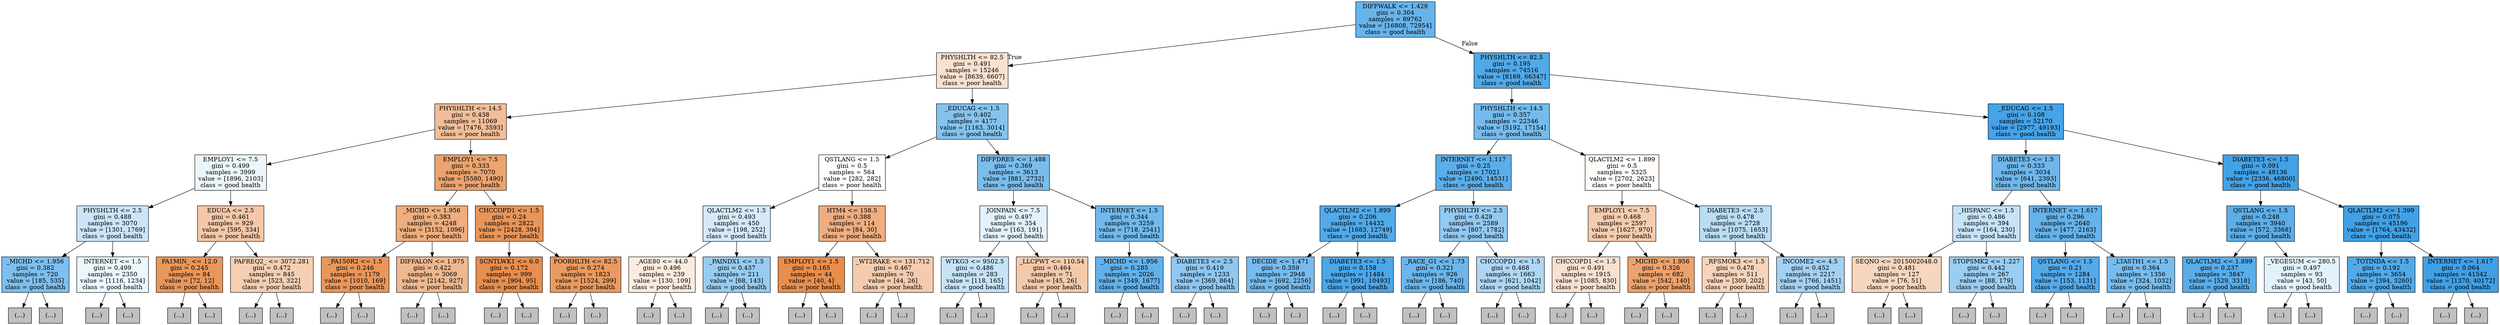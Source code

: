 digraph Tree {
node [shape=box, style="filled", color="black"] ;
0 [label="DIFFWALK <= 1.429\ngini = 0.304\nsamples = 89762\nvalue = [16808, 72954]\nclass = good health", fillcolor="#67b4eb"] ;
1 [label="PHYSHLTH <= 82.5\ngini = 0.491\nsamples = 15246\nvalue = [8639, 6607]\nclass = poor health", fillcolor="#f9e1d0"] ;
0 -> 1 [labeldistance=2.5, labelangle=45, headlabel="True"] ;
2 [label="PHYSHLTH <= 14.5\ngini = 0.438\nsamples = 11069\nvalue = [7476, 3593]\nclass = poor health", fillcolor="#f1be98"] ;
1 -> 2 ;
3 [label="EMPLOY1 <= 7.5\ngini = 0.499\nsamples = 3999\nvalue = [1896, 2103]\nclass = good health", fillcolor="#ecf5fc"] ;
2 -> 3 ;
4 [label="PHYSHLTH <= 2.5\ngini = 0.488\nsamples = 3070\nvalue = [1301, 1769]\nclass = good health", fillcolor="#cbe5f8"] ;
3 -> 4 ;
5 [label="_MICHD <= 1.956\ngini = 0.382\nsamples = 720\nvalue = [185, 535]\nclass = good health", fillcolor="#7dbfee"] ;
4 -> 5 ;
6 [label="(...)", fillcolor="#C0C0C0"] ;
5 -> 6 ;
45 [label="(...)", fillcolor="#C0C0C0"] ;
5 -> 45 ;
216 [label="INTERNET <= 1.5\ngini = 0.499\nsamples = 2350\nvalue = [1116, 1234]\nclass = good health", fillcolor="#ecf6fd"] ;
4 -> 216 ;
217 [label="(...)", fillcolor="#C0C0C0"] ;
216 -> 217 ;
698 [label="(...)", fillcolor="#C0C0C0"] ;
216 -> 698 ;
991 [label="EDUCA <= 2.5\ngini = 0.461\nsamples = 929\nvalue = [595, 334]\nclass = poor health", fillcolor="#f4c8a8"] ;
3 -> 991 ;
992 [label="PA1MIN_ <= 12.0\ngini = 0.245\nsamples = 84\nvalue = [72, 12]\nclass = poor health", fillcolor="#e9965a"] ;
991 -> 992 ;
993 [label="(...)", fillcolor="#C0C0C0"] ;
992 -> 993 ;
996 [label="(...)", fillcolor="#C0C0C0"] ;
992 -> 996 ;
1017 [label="PAFREQ2_ <= 3072.281\ngini = 0.472\nsamples = 845\nvalue = [523, 322]\nclass = poor health", fillcolor="#f5cfb3"] ;
991 -> 1017 ;
1018 [label="(...)", fillcolor="#C0C0C0"] ;
1017 -> 1018 ;
1057 [label="(...)", fillcolor="#C0C0C0"] ;
1017 -> 1057 ;
1286 [label="EMPLOY1 <= 7.5\ngini = 0.333\nsamples = 7070\nvalue = [5580, 1490]\nclass = poor health", fillcolor="#eca36e"] ;
2 -> 1286 ;
1287 [label="_MICHD <= 1.956\ngini = 0.383\nsamples = 4248\nvalue = [3152, 1096]\nclass = poor health", fillcolor="#eead7e"] ;
1286 -> 1287 ;
1288 [label="_PA150R2 <= 1.5\ngini = 0.246\nsamples = 1179\nvalue = [1010, 169]\nclass = poor health", fillcolor="#e9965a"] ;
1287 -> 1288 ;
1289 [label="(...)", fillcolor="#C0C0C0"] ;
1288 -> 1289 ;
1378 [label="(...)", fillcolor="#C0C0C0"] ;
1288 -> 1378 ;
1557 [label="DIFFALON <= 1.975\ngini = 0.422\nsamples = 3069\nvalue = [2142, 927]\nclass = poor health", fillcolor="#f0b88f"] ;
1287 -> 1557 ;
1558 [label="(...)", fillcolor="#C0C0C0"] ;
1557 -> 1558 ;
1851 [label="(...)", fillcolor="#C0C0C0"] ;
1557 -> 1851 ;
2472 [label="CHCCOPD1 <= 1.5\ngini = 0.24\nsamples = 2822\nvalue = [2428, 394]\nclass = poor health", fillcolor="#e99559"] ;
1286 -> 2472 ;
2473 [label="SCNTLWK1 <= 6.0\ngini = 0.172\nsamples = 999\nvalue = [904, 95]\nclass = poor health", fillcolor="#e88e4e"] ;
2472 -> 2473 ;
2474 [label="(...)", fillcolor="#C0C0C0"] ;
2473 -> 2474 ;
2475 [label="(...)", fillcolor="#C0C0C0"] ;
2473 -> 2475 ;
2648 [label="POORHLTH <= 82.5\ngini = 0.274\nsamples = 1823\nvalue = [1524, 299]\nclass = poor health", fillcolor="#ea9a60"] ;
2472 -> 2648 ;
2649 [label="(...)", fillcolor="#C0C0C0"] ;
2648 -> 2649 ;
3000 [label="(...)", fillcolor="#C0C0C0"] ;
2648 -> 3000 ;
3085 [label="_EDUCAG <= 1.5\ngini = 0.402\nsamples = 4177\nvalue = [1163, 3014]\nclass = good health", fillcolor="#85c3ef"] ;
1 -> 3085 ;
3086 [label="QSTLANG <= 1.5\ngini = 0.5\nsamples = 564\nvalue = [282, 282]\nclass = poor health", fillcolor="#ffffff"] ;
3085 -> 3086 ;
3087 [label="QLACTLM2 <= 1.5\ngini = 0.493\nsamples = 450\nvalue = [198, 252]\nclass = good health", fillcolor="#d5eaf9"] ;
3086 -> 3087 ;
3088 [label="_AGE80 <= 44.0\ngini = 0.496\nsamples = 239\nvalue = [130, 109]\nclass = poor health", fillcolor="#fbebdf"] ;
3087 -> 3088 ;
3089 [label="(...)", fillcolor="#C0C0C0"] ;
3088 -> 3089 ;
3092 [label="(...)", fillcolor="#C0C0C0"] ;
3088 -> 3092 ;
3161 [label="_PAINDX1 <= 1.5\ngini = 0.437\nsamples = 211\nvalue = [68, 143]\nclass = good health", fillcolor="#97ccf1"] ;
3087 -> 3161 ;
3162 [label="(...)", fillcolor="#C0C0C0"] ;
3161 -> 3162 ;
3175 [label="(...)", fillcolor="#C0C0C0"] ;
3161 -> 3175 ;
3234 [label="HTM4 <= 158.5\ngini = 0.388\nsamples = 114\nvalue = [84, 30]\nclass = poor health", fillcolor="#eeae80"] ;
3086 -> 3234 ;
3235 [label="EMPLOY1 <= 1.5\ngini = 0.165\nsamples = 44\nvalue = [40, 4]\nclass = poor health", fillcolor="#e88e4d"] ;
3234 -> 3235 ;
3236 [label="(...)", fillcolor="#C0C0C0"] ;
3235 -> 3236 ;
3239 [label="(...)", fillcolor="#C0C0C0"] ;
3235 -> 3239 ;
3246 [label="_WT2RAKE <= 131.712\ngini = 0.467\nsamples = 70\nvalue = [44, 26]\nclass = poor health", fillcolor="#f4cbae"] ;
3234 -> 3246 ;
3247 [label="(...)", fillcolor="#C0C0C0"] ;
3246 -> 3247 ;
3256 [label="(...)", fillcolor="#C0C0C0"] ;
3246 -> 3256 ;
3271 [label="DIFFDRES <= 1.488\ngini = 0.369\nsamples = 3613\nvalue = [881, 2732]\nclass = good health", fillcolor="#79bded"] ;
3085 -> 3271 ;
3272 [label="JOINPAIN <= 7.5\ngini = 0.497\nsamples = 354\nvalue = [163, 191]\nclass = good health", fillcolor="#e2f1fb"] ;
3271 -> 3272 ;
3273 [label="WTKG3 <= 9502.5\ngini = 0.486\nsamples = 283\nvalue = [118, 165]\nclass = good health", fillcolor="#c7e3f8"] ;
3272 -> 3273 ;
3274 [label="(...)", fillcolor="#C0C0C0"] ;
3273 -> 3274 ;
3333 [label="(...)", fillcolor="#C0C0C0"] ;
3273 -> 3333 ;
3360 [label="_LLCPWT <= 110.54\ngini = 0.464\nsamples = 71\nvalue = [45, 26]\nclass = poor health", fillcolor="#f4caab"] ;
3272 -> 3360 ;
3361 [label="(...)", fillcolor="#C0C0C0"] ;
3360 -> 3361 ;
3370 [label="(...)", fillcolor="#C0C0C0"] ;
3360 -> 3370 ;
3379 [label="INTERNET <= 1.5\ngini = 0.344\nsamples = 3259\nvalue = [718, 2541]\nclass = good health", fillcolor="#71b9ec"] ;
3271 -> 3379 ;
3380 [label="_MICHD <= 1.956\ngini = 0.285\nsamples = 2026\nvalue = [349, 1677]\nclass = good health", fillcolor="#62b1ea"] ;
3379 -> 3380 ;
3381 [label="(...)", fillcolor="#C0C0C0"] ;
3380 -> 3381 ;
3464 [label="(...)", fillcolor="#C0C0C0"] ;
3380 -> 3464 ;
3859 [label="DIABETE3 <= 2.5\ngini = 0.419\nsamples = 1233\nvalue = [369, 864]\nclass = good health", fillcolor="#8ec7f0"] ;
3379 -> 3859 ;
3860 [label="(...)", fillcolor="#C0C0C0"] ;
3859 -> 3860 ;
3969 [label="(...)", fillcolor="#C0C0C0"] ;
3859 -> 3969 ;
4242 [label="PHYSHLTH <= 82.5\ngini = 0.195\nsamples = 74516\nvalue = [8169, 66347]\nclass = good health", fillcolor="#51a9e8"] ;
0 -> 4242 [labeldistance=2.5, labelangle=-45, headlabel="False"] ;
4243 [label="PHYSHLTH <= 14.5\ngini = 0.357\nsamples = 22346\nvalue = [5192, 17154]\nclass = good health", fillcolor="#75bbed"] ;
4242 -> 4243 ;
4244 [label="INTERNET <= 1.117\ngini = 0.25\nsamples = 17021\nvalue = [2490, 14531]\nclass = good health", fillcolor="#5baee9"] ;
4243 -> 4244 ;
4245 [label="QLACTLM2 <= 1.899\ngini = 0.206\nsamples = 14432\nvalue = [1683, 12749]\nclass = good health", fillcolor="#53aae8"] ;
4244 -> 4245 ;
4246 [label="DECIDE <= 1.471\ngini = 0.359\nsamples = 2948\nvalue = [692, 2256]\nclass = good health", fillcolor="#76bbed"] ;
4245 -> 4246 ;
4247 [label="(...)", fillcolor="#C0C0C0"] ;
4246 -> 4247 ;
4442 [label="(...)", fillcolor="#C0C0C0"] ;
4246 -> 4442 ;
4993 [label="DIABETE3 <= 1.5\ngini = 0.158\nsamples = 11484\nvalue = [991, 10493]\nclass = good health", fillcolor="#4ca6e7"] ;
4245 -> 4993 ;
4994 [label="(...)", fillcolor="#C0C0C0"] ;
4993 -> 4994 ;
5243 [label="(...)", fillcolor="#C0C0C0"] ;
4993 -> 5243 ;
6644 [label="PHYSHLTH <= 2.5\ngini = 0.429\nsamples = 2589\nvalue = [807, 1782]\nclass = good health", fillcolor="#93c9f1"] ;
4244 -> 6644 ;
6645 [label="_RACE_G1 <= 1.73\ngini = 0.321\nsamples = 926\nvalue = [186, 740]\nclass = good health", fillcolor="#6bb6ec"] ;
6644 -> 6645 ;
6646 [label="(...)", fillcolor="#C0C0C0"] ;
6645 -> 6646 ;
6807 [label="(...)", fillcolor="#C0C0C0"] ;
6645 -> 6807 ;
6896 [label="CHCCOPD1 <= 1.5\ngini = 0.468\nsamples = 1663\nvalue = [621, 1042]\nclass = good health", fillcolor="#afd7f4"] ;
6644 -> 6896 ;
6897 [label="(...)", fillcolor="#C0C0C0"] ;
6896 -> 6897 ;
6966 [label="(...)", fillcolor="#C0C0C0"] ;
6896 -> 6966 ;
7427 [label="QLACTLM2 <= 1.899\ngini = 0.5\nsamples = 5325\nvalue = [2702, 2623]\nclass = poor health", fillcolor="#fefbf9"] ;
4243 -> 7427 ;
7428 [label="EMPLOY1 <= 7.5\ngini = 0.468\nsamples = 2597\nvalue = [1627, 970]\nclass = poor health", fillcolor="#f5ccaf"] ;
7427 -> 7428 ;
7429 [label="CHCCOPD1 <= 1.5\ngini = 0.491\nsamples = 1915\nvalue = [1085, 830]\nclass = poor health", fillcolor="#f9e1d0"] ;
7428 -> 7429 ;
7430 [label="(...)", fillcolor="#C0C0C0"] ;
7429 -> 7430 ;
7517 [label="(...)", fillcolor="#C0C0C0"] ;
7429 -> 7517 ;
8046 [label="_MICHD <= 1.956\ngini = 0.326\nsamples = 682\nvalue = [542, 140]\nclass = poor health", fillcolor="#eca26c"] ;
7428 -> 8046 ;
8047 [label="(...)", fillcolor="#C0C0C0"] ;
8046 -> 8047 ;
8066 [label="(...)", fillcolor="#C0C0C0"] ;
8046 -> 8066 ;
8227 [label="DIABETE3 <= 2.5\ngini = 0.478\nsamples = 2728\nvalue = [1075, 1653]\nclass = good health", fillcolor="#baddf6"] ;
7427 -> 8227 ;
8228 [label="_RFSMOK3 <= 1.5\ngini = 0.478\nsamples = 511\nvalue = [309, 202]\nclass = poor health", fillcolor="#f6d3ba"] ;
8227 -> 8228 ;
8229 [label="(...)", fillcolor="#C0C0C0"] ;
8228 -> 8229 ;
8376 [label="(...)", fillcolor="#C0C0C0"] ;
8228 -> 8376 ;
8391 [label="INCOME2 <= 4.5\ngini = 0.452\nsamples = 2217\nvalue = [766, 1451]\nclass = good health", fillcolor="#a2d1f3"] ;
8227 -> 8391 ;
8392 [label="(...)", fillcolor="#C0C0C0"] ;
8391 -> 8392 ;
8587 [label="(...)", fillcolor="#C0C0C0"] ;
8391 -> 8587 ;
9060 [label="_EDUCAG <= 1.5\ngini = 0.108\nsamples = 52170\nvalue = [2977, 49193]\nclass = good health", fillcolor="#45a3e7"] ;
4242 -> 9060 ;
9061 [label="DIABETE3 <= 1.5\ngini = 0.333\nsamples = 3034\nvalue = [641, 2393]\nclass = good health", fillcolor="#6eb7ec"] ;
9060 -> 9061 ;
9062 [label="_HISPANC <= 1.5\ngini = 0.486\nsamples = 394\nvalue = [164, 230]\nclass = good health", fillcolor="#c6e3f8"] ;
9061 -> 9062 ;
9063 [label="SEQNO <= 2015002048.0\ngini = 0.481\nsamples = 127\nvalue = [76, 51]\nclass = poor health", fillcolor="#f6d6be"] ;
9062 -> 9063 ;
9064 [label="(...)", fillcolor="#C0C0C0"] ;
9063 -> 9064 ;
9073 [label="(...)", fillcolor="#C0C0C0"] ;
9063 -> 9073 ;
9102 [label="STOPSMK2 <= 1.227\ngini = 0.442\nsamples = 267\nvalue = [88, 179]\nclass = good health", fillcolor="#9acdf2"] ;
9062 -> 9102 ;
9103 [label="(...)", fillcolor="#C0C0C0"] ;
9102 -> 9103 ;
9112 [label="(...)", fillcolor="#C0C0C0"] ;
9102 -> 9112 ;
9181 [label="INTERNET <= 1.617\ngini = 0.296\nsamples = 2640\nvalue = [477, 2163]\nclass = good health", fillcolor="#65b3eb"] ;
9061 -> 9181 ;
9182 [label="QSTLANG <= 1.5\ngini = 0.21\nsamples = 1284\nvalue = [153, 1131]\nclass = good health", fillcolor="#54aae9"] ;
9181 -> 9182 ;
9183 [label="(...)", fillcolor="#C0C0C0"] ;
9182 -> 9183 ;
9332 [label="(...)", fillcolor="#C0C0C0"] ;
9182 -> 9332 ;
9435 [label="_LTASTH1 <= 1.5\ngini = 0.364\nsamples = 1356\nvalue = [324, 1032]\nclass = good health", fillcolor="#77bced"] ;
9181 -> 9435 ;
9436 [label="(...)", fillcolor="#C0C0C0"] ;
9435 -> 9436 ;
9805 [label="(...)", fillcolor="#C0C0C0"] ;
9435 -> 9805 ;
9836 [label="DIABETE3 <= 1.5\ngini = 0.091\nsamples = 49136\nvalue = [2336, 46800]\nclass = good health", fillcolor="#43a2e6"] ;
9060 -> 9836 ;
9837 [label="QSTLANG <= 1.5\ngini = 0.248\nsamples = 3940\nvalue = [572, 3368]\nclass = good health", fillcolor="#5baee9"] ;
9836 -> 9837 ;
9838 [label="QLACTLM2 <= 1.899\ngini = 0.237\nsamples = 3847\nvalue = [529, 3318]\nclass = good health", fillcolor="#59ade9"] ;
9837 -> 9838 ;
9839 [label="(...)", fillcolor="#C0C0C0"] ;
9838 -> 9839 ;
10002 [label="(...)", fillcolor="#C0C0C0"] ;
9838 -> 10002 ;
10651 [label="_VEGESUM <= 280.5\ngini = 0.497\nsamples = 93\nvalue = [43, 50]\nclass = good health", fillcolor="#e3f1fb"] ;
9837 -> 10651 ;
10652 [label="(...)", fillcolor="#C0C0C0"] ;
10651 -> 10652 ;
10687 [label="(...)", fillcolor="#C0C0C0"] ;
10651 -> 10687 ;
10692 [label="QLACTLM2 <= 1.399\ngini = 0.075\nsamples = 45196\nvalue = [1764, 43432]\nclass = good health", fillcolor="#41a1e6"] ;
9836 -> 10692 ;
10693 [label="_TOTINDA <= 1.5\ngini = 0.192\nsamples = 3654\nvalue = [394, 3260]\nclass = good health", fillcolor="#51a9e8"] ;
10692 -> 10693 ;
10694 [label="(...)", fillcolor="#C0C0C0"] ;
10693 -> 10694 ;
11107 [label="(...)", fillcolor="#C0C0C0"] ;
10693 -> 11107 ;
11350 [label="INTERNET <= 1.617\ngini = 0.064\nsamples = 41542\nvalue = [1370, 40172]\nclass = good health", fillcolor="#40a0e6"] ;
10692 -> 11350 ;
11351 [label="(...)", fillcolor="#C0C0C0"] ;
11350 -> 11351 ;
13792 [label="(...)", fillcolor="#C0C0C0"] ;
11350 -> 13792 ;
}